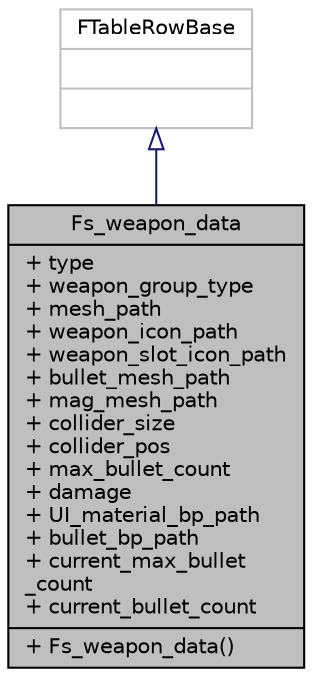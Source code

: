 digraph "Fs_weapon_data"
{
 // LATEX_PDF_SIZE
  edge [fontname="Helvetica",fontsize="10",labelfontname="Helvetica",labelfontsize="10"];
  node [fontname="Helvetica",fontsize="10",shape=record];
  Node1 [label="{Fs_weapon_data\n|+ type\l+ weapon_group_type\l+ mesh_path\l+ weapon_icon_path\l+ weapon_slot_icon_path\l+ bullet_mesh_path\l+ mag_mesh_path\l+ collider_size\l+ collider_pos\l+ max_bullet_count\l+ damage\l+ UI_material_bp_path\l+ bullet_bp_path\l+ current_max_bullet\l_count\l+ current_bullet_count\l|+ Fs_weapon_data()\l}",height=0.2,width=0.4,color="black", fillcolor="grey75", style="filled", fontcolor="black",tooltip=" "];
  Node2 -> Node1 [dir="back",color="midnightblue",fontsize="10",style="solid",arrowtail="onormal",fontname="Helvetica"];
  Node2 [label="{FTableRowBase\n||}",height=0.2,width=0.4,color="grey75", fillcolor="white", style="filled",tooltip=" "];
}
